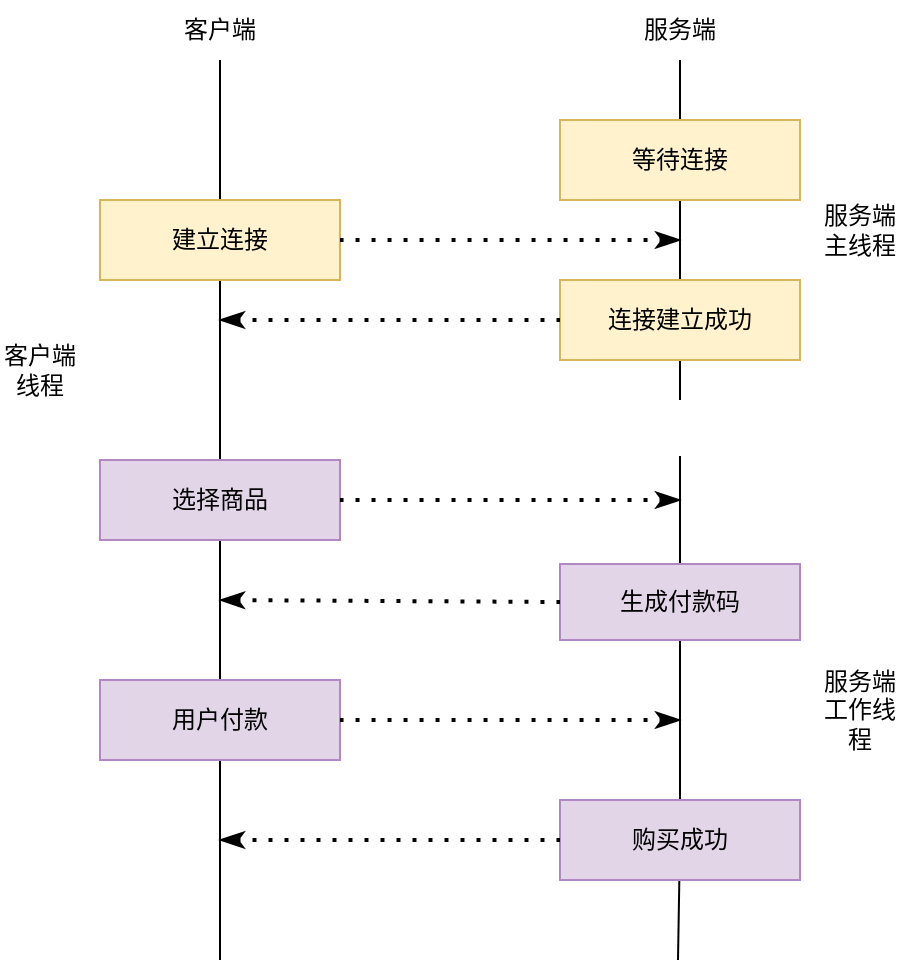 <mxfile version="21.0.10" type="github">
  <diagram id="6a731a19-8d31-9384-78a2-239565b7b9f0" name="Page-1">
    <mxGraphModel dx="954" dy="623" grid="1" gridSize="10" guides="1" tooltips="1" connect="1" arrows="1" fold="1" page="1" pageScale="1" pageWidth="1169" pageHeight="827" background="none" math="0" shadow="0">
      <root>
        <mxCell id="0" />
        <mxCell id="1" parent="0" />
        <mxCell id="rPfxtBTCKxxoWd4nLt_Z-56" value="" style="endArrow=none;html=1;rounded=0;" parent="1" edge="1">
          <mxGeometry width="50" height="50" relative="1" as="geometry">
            <mxPoint x="500" y="390" as="sourcePoint" />
            <mxPoint x="500" y="220" as="targetPoint" />
          </mxGeometry>
        </mxCell>
        <mxCell id="rPfxtBTCKxxoWd4nLt_Z-55" value="等待连接" style="rounded=0;whiteSpace=wrap;html=1;fillColor=#fff2cc;strokeColor=#d6b656;" parent="1" vertex="1">
          <mxGeometry x="440" y="250" width="120" height="40" as="geometry" />
        </mxCell>
        <mxCell id="rPfxtBTCKxxoWd4nLt_Z-60" value="" style="endArrow=none;html=1;rounded=0;" parent="1" edge="1">
          <mxGeometry width="50" height="50" relative="1" as="geometry">
            <mxPoint x="270" y="670" as="sourcePoint" />
            <mxPoint x="270" y="220" as="targetPoint" />
          </mxGeometry>
        </mxCell>
        <mxCell id="rPfxtBTCKxxoWd4nLt_Z-61" value="建立连接" style="rounded=0;whiteSpace=wrap;html=1;fillColor=#fff2cc;strokeColor=#d6b656;" parent="1" vertex="1">
          <mxGeometry x="210" y="290" width="120" height="40" as="geometry" />
        </mxCell>
        <mxCell id="rPfxtBTCKxxoWd4nLt_Z-62" value="选择商品" style="rounded=0;whiteSpace=wrap;html=1;fillColor=#e1d5e7;strokeColor=#B188C4;" parent="1" vertex="1">
          <mxGeometry x="210" y="420" width="120" height="40" as="geometry" />
        </mxCell>
        <mxCell id="rPfxtBTCKxxoWd4nLt_Z-63" value="用户付款" style="rounded=0;whiteSpace=wrap;html=1;fillColor=#e1d5e7;strokeColor=#B188C4;" parent="1" vertex="1">
          <mxGeometry x="210" y="530" width="120" height="40" as="geometry" />
        </mxCell>
        <mxCell id="rPfxtBTCKxxoWd4nLt_Z-66" value="客户端" style="text;html=1;strokeColor=none;fillColor=none;align=center;verticalAlign=middle;whiteSpace=wrap;rounded=0;" parent="1" vertex="1">
          <mxGeometry x="240" y="190" width="60" height="30" as="geometry" />
        </mxCell>
        <mxCell id="rPfxtBTCKxxoWd4nLt_Z-67" value="服务端" style="text;html=1;strokeColor=none;fillColor=none;align=center;verticalAlign=middle;whiteSpace=wrap;rounded=0;" parent="1" vertex="1">
          <mxGeometry x="470" y="190" width="60" height="30" as="geometry" />
        </mxCell>
        <mxCell id="rPfxtBTCKxxoWd4nLt_Z-69" value="" style="endArrow=none;dashed=1;html=1;dashPattern=1 3;strokeWidth=2;rounded=0;entryX=1;entryY=0.5;entryDx=0;entryDy=0;startArrow=classicThin;startFill=1;" parent="1" target="rPfxtBTCKxxoWd4nLt_Z-61" edge="1">
          <mxGeometry width="50" height="50" relative="1" as="geometry">
            <mxPoint x="500" y="310" as="sourcePoint" />
            <mxPoint x="380" y="350" as="targetPoint" />
          </mxGeometry>
        </mxCell>
        <mxCell id="rPfxtBTCKxxoWd4nLt_Z-70" value="连接建立成功" style="rounded=0;whiteSpace=wrap;html=1;fillColor=#fff2cc;strokeColor=#d6b656;" parent="1" vertex="1">
          <mxGeometry x="440" y="330" width="120" height="40" as="geometry" />
        </mxCell>
        <mxCell id="rPfxtBTCKxxoWd4nLt_Z-72" value="" style="endArrow=none;dashed=1;html=1;dashPattern=1 3;strokeWidth=2;rounded=0;entryX=0;entryY=0.5;entryDx=0;entryDy=0;startArrow=classicThin;startFill=1;" parent="1" target="rPfxtBTCKxxoWd4nLt_Z-70" edge="1">
          <mxGeometry width="50" height="50" relative="1" as="geometry">
            <mxPoint x="270" y="350" as="sourcePoint" />
            <mxPoint x="340" y="320" as="targetPoint" />
          </mxGeometry>
        </mxCell>
        <mxCell id="rPfxtBTCKxxoWd4nLt_Z-73" value="" style="endArrow=none;dashed=1;html=1;dashPattern=1 3;strokeWidth=2;rounded=0;entryX=1;entryY=0.5;entryDx=0;entryDy=0;startArrow=classicThin;startFill=1;" parent="1" target="rPfxtBTCKxxoWd4nLt_Z-62" edge="1">
          <mxGeometry width="50" height="50" relative="1" as="geometry">
            <mxPoint x="500" y="440" as="sourcePoint" />
            <mxPoint x="340" y="312" as="targetPoint" />
          </mxGeometry>
        </mxCell>
        <mxCell id="rPfxtBTCKxxoWd4nLt_Z-74" value="" style="endArrow=none;html=1;rounded=0;" parent="1" source="rPfxtBTCKxxoWd4nLt_Z-58" edge="1">
          <mxGeometry width="50" height="50" relative="1" as="geometry">
            <mxPoint x="499" y="780" as="sourcePoint" />
            <mxPoint x="500" y="418" as="targetPoint" />
          </mxGeometry>
        </mxCell>
        <mxCell id="rPfxtBTCKxxoWd4nLt_Z-59" value="生成付款码" style="rounded=0;whiteSpace=wrap;html=1;fillColor=#e1d5e7;strokeColor=#B188C4;" parent="1" vertex="1">
          <mxGeometry x="440" y="472" width="120" height="38" as="geometry" />
        </mxCell>
        <mxCell id="rPfxtBTCKxxoWd4nLt_Z-75" value="" style="endArrow=none;dashed=1;html=1;dashPattern=1 3;strokeWidth=2;rounded=0;startArrow=classicThin;startFill=1;entryX=0;entryY=0.5;entryDx=0;entryDy=0;" parent="1" target="rPfxtBTCKxxoWd4nLt_Z-59" edge="1">
          <mxGeometry width="50" height="50" relative="1" as="geometry">
            <mxPoint x="270" y="490" as="sourcePoint" />
            <mxPoint x="500" y="530" as="targetPoint" />
          </mxGeometry>
        </mxCell>
        <mxCell id="rPfxtBTCKxxoWd4nLt_Z-76" value="" style="endArrow=none;dashed=1;html=1;dashPattern=1 3;strokeWidth=2;rounded=0;entryX=1;entryY=0.5;entryDx=0;entryDy=0;startArrow=classicThin;startFill=1;" parent="1" target="rPfxtBTCKxxoWd4nLt_Z-63" edge="1">
          <mxGeometry width="50" height="50" relative="1" as="geometry">
            <mxPoint x="500" y="550" as="sourcePoint" />
            <mxPoint x="340" y="450" as="targetPoint" />
          </mxGeometry>
        </mxCell>
        <mxCell id="rPfxtBTCKxxoWd4nLt_Z-77" value="" style="endArrow=none;html=1;rounded=0;" parent="1" target="rPfxtBTCKxxoWd4nLt_Z-58" edge="1">
          <mxGeometry width="50" height="50" relative="1" as="geometry">
            <mxPoint x="499" y="670" as="sourcePoint" />
            <mxPoint x="500" y="418" as="targetPoint" />
          </mxGeometry>
        </mxCell>
        <mxCell id="rPfxtBTCKxxoWd4nLt_Z-58" value="购买成功" style="rounded=0;whiteSpace=wrap;html=1;fillColor=#e1d5e7;strokeColor=#B188C4;" parent="1" vertex="1">
          <mxGeometry x="440" y="590" width="120" height="40" as="geometry" />
        </mxCell>
        <mxCell id="rPfxtBTCKxxoWd4nLt_Z-78" value="" style="endArrow=none;dashed=1;html=1;dashPattern=1 3;strokeWidth=2;rounded=0;startArrow=classicThin;startFill=1;entryX=0;entryY=0.5;entryDx=0;entryDy=0;" parent="1" target="rPfxtBTCKxxoWd4nLt_Z-58" edge="1">
          <mxGeometry width="50" height="50" relative="1" as="geometry">
            <mxPoint x="270" y="610" as="sourcePoint" />
            <mxPoint x="450" y="501" as="targetPoint" />
          </mxGeometry>
        </mxCell>
        <mxCell id="rPfxtBTCKxxoWd4nLt_Z-79" value="客户端线程" style="text;html=1;strokeColor=none;fillColor=none;align=center;verticalAlign=middle;whiteSpace=wrap;rounded=0;" parent="1" vertex="1">
          <mxGeometry x="160" y="360" width="40" height="30" as="geometry" />
        </mxCell>
        <mxCell id="rPfxtBTCKxxoWd4nLt_Z-80" value="服务端主线程" style="text;html=1;strokeColor=none;fillColor=none;align=center;verticalAlign=middle;whiteSpace=wrap;rounded=0;" parent="1" vertex="1">
          <mxGeometry x="570" y="290" width="40" height="30" as="geometry" />
        </mxCell>
        <mxCell id="rPfxtBTCKxxoWd4nLt_Z-82" value="服务端工作线程" style="text;html=1;strokeColor=none;fillColor=none;align=center;verticalAlign=middle;whiteSpace=wrap;rounded=0;" parent="1" vertex="1">
          <mxGeometry x="570" y="530" width="40" height="30" as="geometry" />
        </mxCell>
      </root>
    </mxGraphModel>
  </diagram>
</mxfile>
